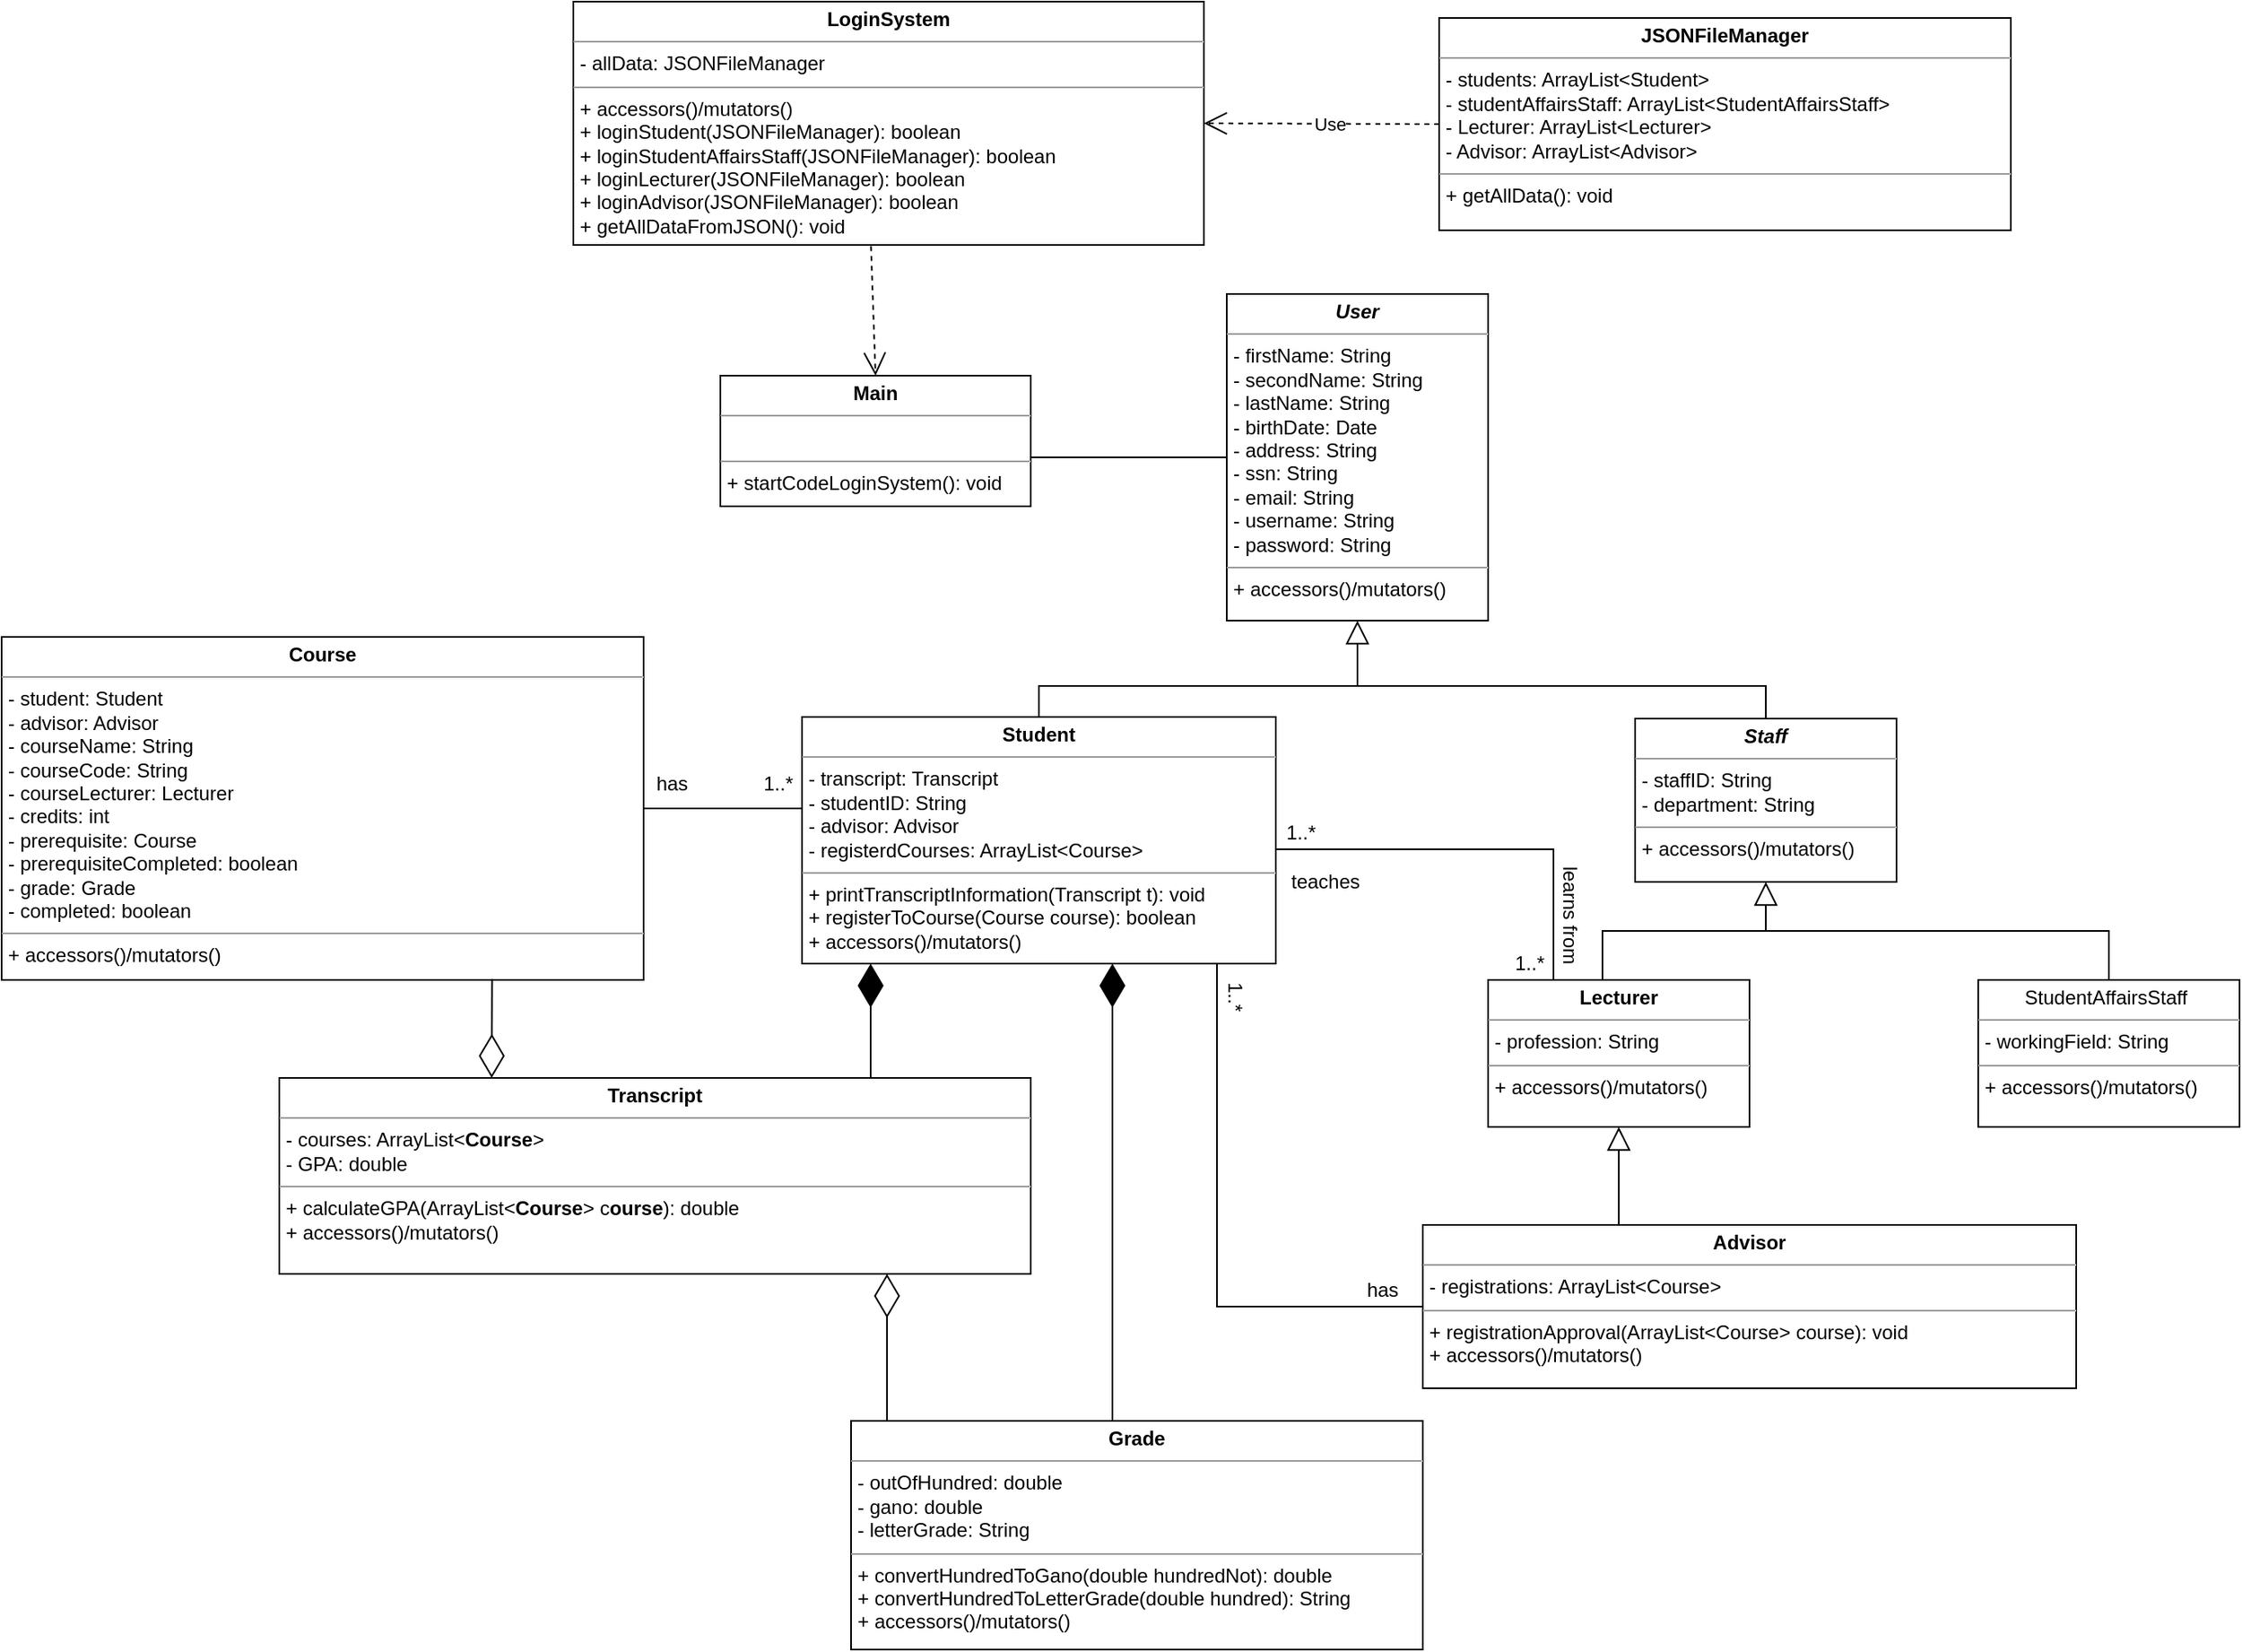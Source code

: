<mxfile version="22.0.3" type="device">
  <diagram name="Sayfa -1" id="DT2Ak7L__WjH7Ivzx7qH">
    <mxGraphModel dx="439" dy="2622" grid="1" gridSize="10" guides="1" tooltips="1" connect="1" arrows="1" fold="1" page="1" pageScale="1" pageWidth="827" pageHeight="1169" math="0" shadow="0">
      <root>
        <mxCell id="0" />
        <mxCell id="1" parent="0" />
        <mxCell id="m5MND83g-9uNj51PbxTe-21" style="edgeStyle=none;rounded=0;orthogonalLoop=1;jettySize=auto;html=1;entryX=0.895;entryY=0.625;entryDx=0;entryDy=0;entryPerimeter=0;fontColor=#000000;endArrow=none;endFill=0;" parent="1" source="HzyGzkPpvqnC_VXoBj8U-1" target="fYyWRjuINCl5K32tc6yg-2" edge="1">
          <mxGeometry relative="1" as="geometry" />
        </mxCell>
        <mxCell id="HzyGzkPpvqnC_VXoBj8U-1" value="&lt;p style=&quot;margin:0px;margin-top:4px;text-align:center;&quot;&gt;&lt;b&gt;&lt;i&gt;User&lt;/i&gt;&lt;/b&gt;&lt;/p&gt;&lt;hr size=&quot;1&quot;&gt;&lt;p style=&quot;margin:0px;margin-left:4px;&quot;&gt;- firstName: String&lt;/p&gt;&lt;p style=&quot;margin:0px;margin-left:4px;&quot;&gt;- secondName: String&lt;/p&gt;&lt;p style=&quot;margin:0px;margin-left:4px;&quot;&gt;-&amp;nbsp;&lt;span style=&quot;background-color: initial;&quot;&gt;lastName: String&lt;/span&gt;&lt;/p&gt;&lt;p style=&quot;border-color: var(--border-color); margin: 0px 0px 0px 4px;&quot;&gt;- birthDate: Date&lt;/p&gt;&lt;p style=&quot;margin:0px;margin-left:4px;&quot;&gt;- address: String&lt;/p&gt;&lt;p style=&quot;margin:0px;margin-left:4px;&quot;&gt;- ssn: String&lt;/p&gt;&lt;p style=&quot;margin:0px;margin-left:4px;&quot;&gt;- email: String&lt;/p&gt;&lt;p style=&quot;margin:0px;margin-left:4px;&quot;&gt;- username: String&lt;/p&gt;&lt;p style=&quot;margin:0px;margin-left:4px;&quot;&gt;- password: String&lt;/p&gt;&lt;hr size=&quot;1&quot;&gt;&lt;p style=&quot;margin:0px;margin-left:4px;&quot;&gt;+ accessors()/mutators()&lt;/p&gt;" style="verticalAlign=top;align=left;overflow=fill;fontSize=12;fontFamily=Helvetica;html=1;whiteSpace=wrap;" parent="1" vertex="1">
          <mxGeometry x="770" y="-1140" width="160" height="200" as="geometry" />
        </mxCell>
        <mxCell id="HzyGzkPpvqnC_VXoBj8U-2" value="&lt;p style=&quot;margin:0px;margin-top:4px;text-align:center;&quot;&gt;&lt;b&gt;Student&lt;/b&gt;&lt;/p&gt;&lt;hr size=&quot;1&quot;&gt;&lt;p style=&quot;margin:0px;margin-left:4px;&quot;&gt;- transcript: Transcript&lt;/p&gt;&lt;p style=&quot;margin:0px;margin-left:4px;&quot;&gt;- studentID: String&lt;/p&gt;&lt;p style=&quot;margin:0px;margin-left:4px;&quot;&gt;- advisor: Advisor&lt;/p&gt;&lt;p style=&quot;margin:0px;margin-left:4px;&quot;&gt;- registerdCourses: ArrayList&amp;lt;Course&amp;gt;&lt;/p&gt;&lt;hr size=&quot;1&quot;&gt;&lt;p style=&quot;margin:0px;margin-left:4px;&quot;&gt;+ printTranscriptInformation(Transcript t): void&lt;/p&gt;&lt;p style=&quot;margin:0px;margin-left:4px;&quot;&gt;&lt;span style=&quot;background-color: initial;&quot;&gt;+ registerToCourse(Course course): boolean&lt;/span&gt;&lt;/p&gt;&lt;p style=&quot;margin:0px;margin-left:4px;&quot;&gt;&lt;span style=&quot;background-color: initial;&quot;&gt;+ accessors()/mutators()&lt;/span&gt;&lt;br&gt;&lt;/p&gt;" style="verticalAlign=top;align=left;overflow=fill;fontSize=12;fontFamily=Helvetica;html=1;whiteSpace=wrap;" parent="1" vertex="1">
          <mxGeometry x="510" y="-881" width="290" height="151" as="geometry" />
        </mxCell>
        <mxCell id="m5MND83g-9uNj51PbxTe-7" style="edgeStyle=none;rounded=0;orthogonalLoop=1;jettySize=auto;html=1;entryX=0.5;entryY=1;entryDx=0;entryDy=0;endArrow=block;endFill=0;exitX=0.304;exitY=0.018;exitDx=0;exitDy=0;exitPerimeter=0;strokeWidth=1;endSize=12;" parent="1" source="HzyGzkPpvqnC_VXoBj8U-3" target="HzyGzkPpvqnC_VXoBj8U-38" edge="1">
          <mxGeometry relative="1" as="geometry">
            <mxPoint x="1280" y="-600" as="sourcePoint" />
            <Array as="points">
              <mxPoint x="1010" y="-568" />
            </Array>
          </mxGeometry>
        </mxCell>
        <mxCell id="m5MND83g-9uNj51PbxTe-11" style="edgeStyle=none;rounded=0;orthogonalLoop=1;jettySize=auto;html=1;endArrow=none;endFill=0;exitX=0;exitY=0.5;exitDx=0;exitDy=0;" parent="1" source="HzyGzkPpvqnC_VXoBj8U-3" edge="1">
          <mxGeometry relative="1" as="geometry">
            <mxPoint x="764" y="-730" as="targetPoint" />
            <Array as="points">
              <mxPoint x="764" y="-520" />
            </Array>
          </mxGeometry>
        </mxCell>
        <mxCell id="HzyGzkPpvqnC_VXoBj8U-3" value="&lt;p style=&quot;margin:0px;margin-top:4px;text-align:center;&quot;&gt;&lt;b&gt;Advisor&lt;/b&gt;&lt;/p&gt;&lt;hr size=&quot;1&quot;&gt;&lt;p style=&quot;margin:0px;margin-left:4px;&quot;&gt;- registrations: ArrayList&amp;lt;Course&amp;gt;&lt;/p&gt;&lt;hr size=&quot;1&quot;&gt;&lt;p style=&quot;margin:0px;margin-left:4px;&quot;&gt;+ registrationApproval(ArrayList&amp;lt;Course&amp;gt; course): void&lt;/p&gt;&lt;p style=&quot;margin:0px;margin-left:4px;&quot;&gt;+ accessors()/mutators()&lt;br&gt;&lt;/p&gt;" style="verticalAlign=top;align=left;overflow=fill;fontSize=12;fontFamily=Helvetica;html=1;whiteSpace=wrap;" parent="1" vertex="1">
          <mxGeometry x="890" y="-570" width="400" height="100" as="geometry" />
        </mxCell>
        <mxCell id="m5MND83g-9uNj51PbxTe-15" style="edgeStyle=none;rounded=0;orthogonalLoop=1;jettySize=auto;html=1;endArrow=none;endFill=0;" parent="1" source="HzyGzkPpvqnC_VXoBj8U-6" edge="1">
          <mxGeometry relative="1" as="geometry">
            <mxPoint x="510" y="-825" as="targetPoint" />
          </mxGeometry>
        </mxCell>
        <mxCell id="HzyGzkPpvqnC_VXoBj8U-6" value="&lt;p style=&quot;margin:0px;margin-top:4px;text-align:center;&quot;&gt;&lt;b&gt;Course&lt;/b&gt;&lt;/p&gt;&lt;hr size=&quot;1&quot;&gt;&lt;p style=&quot;margin:0px;margin-left:4px;&quot;&gt;- student: Student&lt;/p&gt;&lt;p style=&quot;margin:0px;margin-left:4px;&quot;&gt;- advisor: Advisor&lt;/p&gt;&lt;p style=&quot;margin:0px;margin-left:4px;&quot;&gt;- courseName: String&lt;/p&gt;&lt;p style=&quot;margin:0px;margin-left:4px;&quot;&gt;- courseCode: String&lt;/p&gt;&lt;p style=&quot;margin:0px;margin-left:4px;&quot;&gt;- courseLecturer: Lecturer&lt;/p&gt;&lt;p style=&quot;margin:0px;margin-left:4px;&quot;&gt;- credits: int&lt;/p&gt;&lt;p style=&quot;margin:0px;margin-left:4px;&quot;&gt;- prerequisite: Course&lt;/p&gt;&lt;p style=&quot;margin:0px;margin-left:4px;&quot;&gt;- prerequisiteCompleted: boolean&lt;/p&gt;&lt;p style=&quot;margin:0px;margin-left:4px;&quot;&gt;- grade: Grade&lt;/p&gt;&lt;p style=&quot;margin:0px;margin-left:4px;&quot;&gt;- completed: boolean&lt;/p&gt;&lt;hr size=&quot;1&quot;&gt;&lt;p style=&quot;margin:0px;margin-left:4px;&quot;&gt;+ accessors()/mutators()&lt;/p&gt;" style="verticalAlign=top;align=left;overflow=fill;fontSize=12;fontFamily=Helvetica;html=1;whiteSpace=wrap;" parent="1" vertex="1">
          <mxGeometry x="20" y="-930" width="393" height="210" as="geometry" />
        </mxCell>
        <mxCell id="HzyGzkPpvqnC_VXoBj8U-11" value="&lt;p style=&quot;margin:0px;margin-top:4px;text-align:center;&quot;&gt;&lt;b&gt;Transcript&lt;/b&gt;&lt;/p&gt;&lt;hr size=&quot;1&quot;&gt;&lt;p style=&quot;margin:0px;margin-left:4px;&quot;&gt;- courses: ArrayList&amp;lt;&lt;b style=&quot;border-color: var(--border-color); text-align: center;&quot;&gt;Course&lt;/b&gt;&lt;span style=&quot;background-color: initial;&quot;&gt;&amp;gt;&lt;/span&gt;&lt;br&gt;&lt;/p&gt;&lt;p style=&quot;margin:0px;margin-left:4px;&quot;&gt;&lt;span style=&quot;background-color: initial;&quot;&gt;- GPA: double&lt;/span&gt;&lt;/p&gt;&lt;hr size=&quot;1&quot;&gt;&lt;p style=&quot;margin:0px;margin-left:4px;&quot;&gt;+ calculateGPA(ArrayList&amp;lt;&lt;b style=&quot;border-color: var(--border-color); text-align: center;&quot;&gt;Course&lt;/b&gt;&amp;gt; c&lt;b style=&quot;border-color: var(--border-color); text-align: center;&quot;&gt;ourse&lt;/b&gt;): double&lt;/p&gt;&lt;p style=&quot;margin:0px;margin-left:4px;&quot;&gt;+ accessors()/mutators()&lt;br&gt;&lt;/p&gt;" style="verticalAlign=top;align=left;overflow=fill;fontSize=12;fontFamily=Helvetica;html=1;whiteSpace=wrap;" parent="1" vertex="1">
          <mxGeometry x="190" y="-660" width="460" height="120" as="geometry" />
        </mxCell>
        <mxCell id="HzyGzkPpvqnC_VXoBj8U-14" value="&lt;p style=&quot;margin:0px;margin-top:4px;text-align:center;&quot;&gt;&lt;b&gt;Grade&lt;/b&gt;&lt;/p&gt;&lt;hr size=&quot;1&quot;&gt;&lt;p style=&quot;margin:0px;margin-left:4px;&quot;&gt;- outOfHundred: double&lt;/p&gt;&lt;p style=&quot;margin:0px;margin-left:4px;&quot;&gt;- gano: double&lt;/p&gt;&lt;p style=&quot;margin:0px;margin-left:4px;&quot;&gt;- letterGrade: String&lt;/p&gt;&lt;hr size=&quot;1&quot;&gt;&lt;p style=&quot;margin:0px;margin-left:4px;&quot;&gt;+ convertHundredToGano(double hundredNot): double&lt;/p&gt;&lt;p style=&quot;margin:0px;margin-left:4px;&quot;&gt;+ convertHundredToLetterGrade(double hundred): String&lt;/p&gt;&lt;p style=&quot;margin:0px;margin-left:4px;&quot;&gt;+ accessors()/mutators()&lt;br&gt;&lt;/p&gt;" style="verticalAlign=top;align=left;overflow=fill;fontSize=12;fontFamily=Helvetica;html=1;whiteSpace=wrap;" parent="1" vertex="1">
          <mxGeometry x="540" y="-450" width="350" height="140" as="geometry" />
        </mxCell>
        <mxCell id="m5MND83g-9uNj51PbxTe-2" style="edgeStyle=none;rounded=0;orthogonalLoop=1;jettySize=auto;html=1;exitX=0.5;exitY=0;exitDx=0;exitDy=0;endArrow=none;endFill=0;" parent="1" source="HzyGzkPpvqnC_VXoBj8U-35" edge="1">
          <mxGeometry relative="1" as="geometry">
            <mxPoint x="850" y="-900" as="targetPoint" />
            <Array as="points">
              <mxPoint x="1100" y="-900" />
            </Array>
          </mxGeometry>
        </mxCell>
        <mxCell id="HzyGzkPpvqnC_VXoBj8U-35" value="&lt;p style=&quot;margin:0px;margin-top:4px;text-align:center;&quot;&gt;&lt;b&gt;&lt;i&gt;Staff&lt;/i&gt;&lt;/b&gt;&lt;/p&gt;&lt;hr size=&quot;1&quot;&gt;&lt;p style=&quot;margin:0px;margin-left:4px;&quot;&gt;- staffID: String&lt;/p&gt;&lt;p style=&quot;margin:0px;margin-left:4px;&quot;&gt;- department: String&lt;/p&gt;&lt;hr size=&quot;1&quot;&gt;&lt;p style=&quot;margin:0px;margin-left:4px;&quot;&gt;+ accessors()/mutators()&lt;br&gt;&lt;/p&gt;" style="verticalAlign=top;align=left;overflow=fill;fontSize=12;fontFamily=Helvetica;html=1;whiteSpace=wrap;" parent="1" vertex="1">
          <mxGeometry x="1020" y="-880" width="160" height="100" as="geometry" />
        </mxCell>
        <mxCell id="m5MND83g-9uNj51PbxTe-10" style="edgeStyle=none;rounded=0;orthogonalLoop=1;jettySize=auto;html=1;endArrow=none;endFill=0;exitX=0.25;exitY=0;exitDx=0;exitDy=0;" parent="1" source="HzyGzkPpvqnC_VXoBj8U-38" edge="1">
          <mxGeometry relative="1" as="geometry">
            <Array as="points">
              <mxPoint x="970" y="-800" />
            </Array>
            <mxPoint x="800" y="-800" as="targetPoint" />
          </mxGeometry>
        </mxCell>
        <mxCell id="HzyGzkPpvqnC_VXoBj8U-38" value="&lt;p style=&quot;margin:0px;margin-top:4px;text-align:center;&quot;&gt;&lt;b&gt;Lecturer&lt;/b&gt;&lt;/p&gt;&lt;hr size=&quot;1&quot;&gt;&lt;p style=&quot;margin:0px;margin-left:4px;&quot;&gt;- profession: String&lt;/p&gt;&lt;hr size=&quot;1&quot;&gt;&lt;p style=&quot;margin:0px;margin-left:4px;&quot;&gt;+ accessors()/mutators()&lt;br&gt;&lt;/p&gt;" style="verticalAlign=top;align=left;overflow=fill;fontSize=12;fontFamily=Helvetica;html=1;whiteSpace=wrap;" parent="1" vertex="1">
          <mxGeometry x="930" y="-720" width="160" height="90" as="geometry" />
        </mxCell>
        <mxCell id="HzyGzkPpvqnC_VXoBj8U-47" value="&lt;p style=&quot;margin:0px;margin-top:4px;text-align:center;&quot;&gt;&lt;b&gt;LoginSystem&lt;/b&gt;&lt;/p&gt;&lt;hr size=&quot;1&quot;&gt;&lt;p style=&quot;margin:0px;margin-left:4px;&quot;&gt;- allData: JSONFileManager&lt;/p&gt;&lt;hr size=&quot;1&quot;&gt;&lt;p style=&quot;margin:0px;margin-left:4px;&quot;&gt;+ accessors()/mutators()&lt;br&gt;&lt;/p&gt;&lt;p style=&quot;margin:0px;margin-left:4px;&quot;&gt;+ loginStudent(JSONFileManager): boolean&lt;/p&gt;&lt;p style=&quot;border-color: var(--border-color); margin: 0px 0px 0px 4px;&quot;&gt;+ loginStudentAffairsStaff(JSONFileManager): boolean&lt;/p&gt;&lt;div&gt;&lt;p style=&quot;border-color: var(--border-color); margin: 0px 0px 0px 4px;&quot;&gt;+ loginLecturer(JSONFileManager): boolean&lt;/p&gt;&lt;div style=&quot;border-color: var(--border-color);&quot;&gt;&lt;p style=&quot;border-color: var(--border-color); margin: 0px 0px 0px 4px;&quot;&gt;+ loginAdvisor(JSONFileManager): boolean&lt;/p&gt;&lt;/div&gt;&lt;/div&gt;&lt;p style=&quot;margin:0px;margin-left:4px;&quot;&gt;+ getAllDataFromJSON(): void&lt;br&gt;&lt;/p&gt;&lt;p style=&quot;margin:0px;margin-left:4px;&quot;&gt;&lt;br&gt;&lt;/p&gt;" style="verticalAlign=top;align=left;overflow=fill;fontSize=12;fontFamily=Helvetica;html=1;whiteSpace=wrap;" parent="1" vertex="1">
          <mxGeometry x="370" y="-1319" width="386" height="149" as="geometry" />
        </mxCell>
        <mxCell id="m5MND83g-9uNj51PbxTe-13" style="edgeStyle=none;rounded=0;orthogonalLoop=1;jettySize=auto;html=1;endArrow=none;endFill=0;exitX=0.5;exitY=0;exitDx=0;exitDy=0;" parent="1" source="HzyGzkPpvqnC_VXoBj8U-51" edge="1">
          <mxGeometry relative="1" as="geometry">
            <mxPoint x="1100" y="-750" as="targetPoint" />
            <Array as="points">
              <mxPoint x="1310" y="-750" />
            </Array>
          </mxGeometry>
        </mxCell>
        <mxCell id="HzyGzkPpvqnC_VXoBj8U-51" value="&lt;p style=&quot;margin:0px;margin-top:4px;text-align:center;&quot;&gt;StudentAffairsStaff&amp;nbsp;&lt;br&gt;&lt;/p&gt;&lt;hr size=&quot;1&quot;&gt;&lt;p style=&quot;margin:0px;margin-left:4px;&quot;&gt;- workingField: String&lt;/p&gt;&lt;hr size=&quot;1&quot;&gt;&lt;p style=&quot;margin:0px;margin-left:4px;&quot;&gt;+ accessors()/mutators()&lt;br&gt;&lt;/p&gt;" style="verticalAlign=top;align=left;overflow=fill;fontSize=12;fontFamily=Helvetica;html=1;whiteSpace=wrap;" parent="1" vertex="1">
          <mxGeometry x="1230" y="-720" width="160" height="90" as="geometry" />
        </mxCell>
        <mxCell id="fYyWRjuINCl5K32tc6yg-2" value="&lt;p style=&quot;margin:0px;margin-top:4px;text-align:center;&quot;&gt;&lt;b&gt;Main&lt;/b&gt;&lt;/p&gt;&lt;hr size=&quot;1&quot;&gt;&lt;p style=&quot;margin:0px;margin-left:4px;&quot;&gt;&lt;br&gt;&lt;/p&gt;&lt;hr size=&quot;1&quot;&gt;&lt;p style=&quot;margin:0px;margin-left:4px;&quot;&gt;+ startCodeLoginSystem(): void&lt;/p&gt;" style="verticalAlign=top;align=left;overflow=fill;fontSize=12;fontFamily=Helvetica;html=1;whiteSpace=wrap;" parent="1" vertex="1">
          <mxGeometry x="460" y="-1090" width="190" height="80" as="geometry" />
        </mxCell>
        <mxCell id="fYyWRjuINCl5K32tc6yg-4" value="&lt;p style=&quot;margin:0px;margin-top:4px;text-align:center;&quot;&gt;&lt;b&gt;JSONFileManager&lt;/b&gt;&lt;/p&gt;&lt;hr size=&quot;1&quot;&gt;&lt;p style=&quot;margin:0px;margin-left:4px;&quot;&gt;- students: ArrayList&amp;lt;Student&amp;gt;&lt;/p&gt;&lt;p style=&quot;margin:0px;margin-left:4px;&quot;&gt;- studentAffairsStaff: ArrayList&amp;lt;StudentAffairsStaff&amp;gt;&lt;/p&gt;&lt;p style=&quot;margin:0px;margin-left:4px;&quot;&gt;- Lecturer: ArrayList&amp;lt;Lecturer&amp;gt;&lt;/p&gt;&lt;p style=&quot;margin:0px;margin-left:4px;&quot;&gt;- Advisor: ArrayList&amp;lt;Advisor&amp;gt;&lt;/p&gt;&lt;hr size=&quot;1&quot;&gt;&lt;p style=&quot;margin:0px;margin-left:4px;&quot;&gt;+ getAllData(): void&lt;/p&gt;" style="verticalAlign=top;align=left;overflow=fill;fontSize=12;fontFamily=Helvetica;html=1;whiteSpace=wrap;" parent="1" vertex="1">
          <mxGeometry x="900" y="-1309" width="350" height="130" as="geometry" />
        </mxCell>
        <mxCell id="m5MND83g-9uNj51PbxTe-1" value="" style="endArrow=block;endFill=0;endSize=12;html=1;rounded=0;entryX=0.5;entryY=1;entryDx=0;entryDy=0;exitX=0.5;exitY=0;exitDx=0;exitDy=0;" parent="1" source="HzyGzkPpvqnC_VXoBj8U-2" target="HzyGzkPpvqnC_VXoBj8U-1" edge="1">
          <mxGeometry width="160" relative="1" as="geometry">
            <mxPoint x="800" y="-890" as="sourcePoint" />
            <mxPoint x="960" y="-890" as="targetPoint" />
            <Array as="points">
              <mxPoint x="655" y="-900" />
              <mxPoint x="850" y="-900" />
            </Array>
          </mxGeometry>
        </mxCell>
        <mxCell id="m5MND83g-9uNj51PbxTe-8" value="" style="endArrow=diamondThin;endFill=1;endSize=24;html=1;rounded=0;" parent="1" edge="1">
          <mxGeometry width="160" relative="1" as="geometry">
            <mxPoint x="552" y="-660" as="sourcePoint" />
            <mxPoint x="552" y="-730" as="targetPoint" />
            <Array as="points" />
          </mxGeometry>
        </mxCell>
        <mxCell id="m5MND83g-9uNj51PbxTe-12" value="" style="endArrow=block;endFill=0;endSize=12;html=1;rounded=0;entryX=0.5;entryY=1;entryDx=0;entryDy=0;" parent="1" target="HzyGzkPpvqnC_VXoBj8U-35" edge="1">
          <mxGeometry width="160" relative="1" as="geometry">
            <mxPoint x="1000" y="-720" as="sourcePoint" />
            <mxPoint x="830" y="-790" as="targetPoint" />
            <Array as="points">
              <mxPoint x="1000" y="-750" />
              <mxPoint x="1100" y="-750" />
            </Array>
          </mxGeometry>
        </mxCell>
        <mxCell id="m5MND83g-9uNj51PbxTe-14" value="" style="endArrow=diamondThin;endFill=1;endSize=24;html=1;rounded=0;" parent="1" edge="1">
          <mxGeometry width="160" relative="1" as="geometry">
            <mxPoint x="700" y="-450" as="sourcePoint" />
            <mxPoint x="700" y="-730" as="targetPoint" />
          </mxGeometry>
        </mxCell>
        <mxCell id="m5MND83g-9uNj51PbxTe-16" value="" style="endArrow=diamondThin;endFill=0;endSize=24;html=1;rounded=0;" parent="1" edge="1">
          <mxGeometry width="160" relative="1" as="geometry">
            <mxPoint x="562" y="-450" as="sourcePoint" />
            <mxPoint x="562" y="-540" as="targetPoint" />
          </mxGeometry>
        </mxCell>
        <mxCell id="m5MND83g-9uNj51PbxTe-17" value="" style="endArrow=diamondThin;endFill=0;endSize=24;html=1;rounded=0;exitX=0.764;exitY=0.997;exitDx=0;exitDy=0;exitPerimeter=0;" parent="1" source="HzyGzkPpvqnC_VXoBj8U-6" edge="1">
          <mxGeometry width="160" relative="1" as="geometry">
            <mxPoint x="550" y="-750" as="sourcePoint" />
            <mxPoint x="320" y="-660" as="targetPoint" />
          </mxGeometry>
        </mxCell>
        <mxCell id="m5MND83g-9uNj51PbxTe-18" value="Use" style="endArrow=open;endSize=12;dashed=1;html=1;rounded=0;entryX=1;entryY=0.5;entryDx=0;entryDy=0;exitX=0;exitY=0.5;exitDx=0;exitDy=0;" parent="1" source="fYyWRjuINCl5K32tc6yg-4" target="HzyGzkPpvqnC_VXoBj8U-47" edge="1">
          <mxGeometry x="-0.065" width="160" relative="1" as="geometry">
            <mxPoint x="630" y="-870" as="sourcePoint" />
            <mxPoint x="790" y="-870" as="targetPoint" />
            <mxPoint as="offset" />
          </mxGeometry>
        </mxCell>
        <mxCell id="m5MND83g-9uNj51PbxTe-20" value="Use" style="endArrow=open;endSize=12;dashed=1;html=1;rounded=0;entryX=0.5;entryY=0;entryDx=0;entryDy=0;fontColor=#000000;textOpacity=0;exitX=0.472;exitY=1.005;exitDx=0;exitDy=0;exitPerimeter=0;" parent="1" source="HzyGzkPpvqnC_VXoBj8U-47" target="fYyWRjuINCl5K32tc6yg-2" edge="1">
          <mxGeometry x="-0.748" y="-159" width="160" relative="1" as="geometry">
            <mxPoint x="831" y="-1140" as="sourcePoint" />
            <mxPoint x="1150" y="-1110" as="targetPoint" />
            <mxPoint as="offset" />
          </mxGeometry>
        </mxCell>
        <mxCell id="LNK8x5AZbZx1LDMAvUW--1" value="1..*" style="text;html=1;align=center;verticalAlign=middle;resizable=0;points=[];autosize=1;strokeColor=none;fillColor=none;" parent="1" vertex="1">
          <mxGeometry x="800" y="-820" width="30" height="20" as="geometry" />
        </mxCell>
        <mxCell id="LNK8x5AZbZx1LDMAvUW--3" value="learns from" style="text;html=1;align=center;verticalAlign=middle;resizable=0;points=[];autosize=1;strokeColor=none;fillColor=none;rotation=90;" parent="1" vertex="1">
          <mxGeometry x="940" y="-770" width="80" height="20" as="geometry" />
        </mxCell>
        <mxCell id="LNK8x5AZbZx1LDMAvUW--4" value="1..*" style="text;html=1;align=center;verticalAlign=middle;resizable=0;points=[];autosize=1;strokeColor=none;fillColor=none;rotation=0;" parent="1" vertex="1">
          <mxGeometry x="940" y="-740" width="30" height="20" as="geometry" />
        </mxCell>
        <mxCell id="LNK8x5AZbZx1LDMAvUW--5" value="teaches&lt;br&gt;" style="text;html=1;align=center;verticalAlign=middle;resizable=0;points=[];autosize=1;strokeColor=none;fillColor=none;rotation=0;" parent="1" vertex="1">
          <mxGeometry x="800" y="-790" width="60" height="20" as="geometry" />
        </mxCell>
        <mxCell id="LNK8x5AZbZx1LDMAvUW--6" value="1..*" style="text;html=1;align=center;verticalAlign=middle;resizable=0;points=[];autosize=1;strokeColor=none;fillColor=none;" parent="1" vertex="1">
          <mxGeometry x="480" y="-850" width="30" height="20" as="geometry" />
        </mxCell>
        <mxCell id="LNK8x5AZbZx1LDMAvUW--7" value="has" style="text;html=1;align=center;verticalAlign=middle;resizable=0;points=[];autosize=1;strokeColor=none;fillColor=none;" parent="1" vertex="1">
          <mxGeometry x="415" y="-850" width="30" height="20" as="geometry" />
        </mxCell>
        <mxCell id="LNK8x5AZbZx1LDMAvUW--8" value="1..*" style="text;html=1;align=center;verticalAlign=middle;resizable=0;points=[];autosize=1;strokeColor=none;fillColor=none;rotation=90;" parent="1" vertex="1">
          <mxGeometry x="760" y="-720" width="30" height="20" as="geometry" />
        </mxCell>
        <mxCell id="LNK8x5AZbZx1LDMAvUW--9" value="has" style="text;html=1;align=center;verticalAlign=middle;resizable=0;points=[];autosize=1;strokeColor=none;fillColor=none;" parent="1" vertex="1">
          <mxGeometry x="850" y="-540" width="30" height="20" as="geometry" />
        </mxCell>
      </root>
    </mxGraphModel>
  </diagram>
</mxfile>
